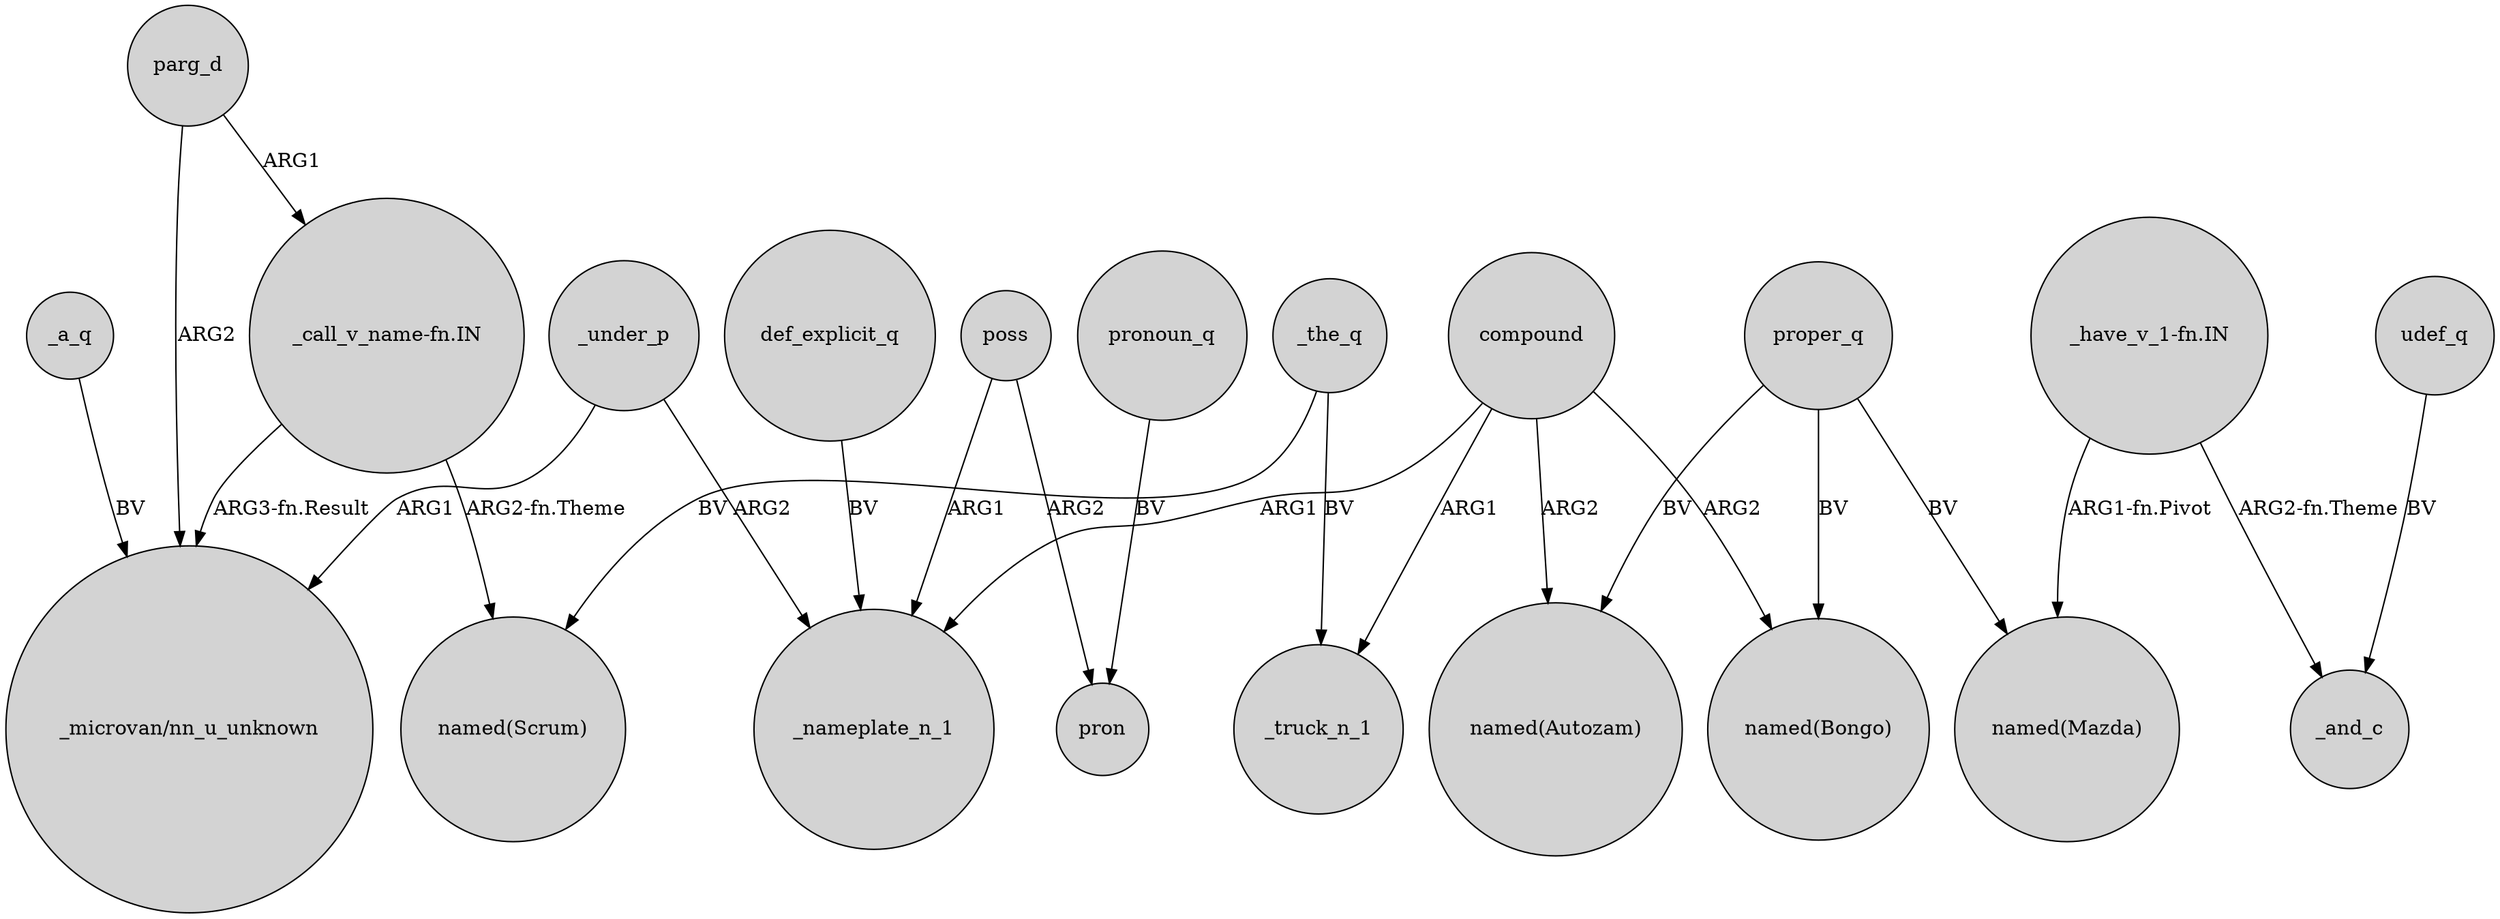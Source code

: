 digraph {
	node [shape=circle style=filled]
	_a_q -> "_microvan/nn_u_unknown" [label=BV]
	poss -> pron [label=ARG2]
	compound -> _nameplate_n_1 [label=ARG1]
	proper_q -> "named(Bongo)" [label=BV]
	def_explicit_q -> _nameplate_n_1 [label=BV]
	"_call_v_name-fn.IN" -> "named(Scrum)" [label="ARG2-fn.Theme"]
	compound -> "named(Autozam)" [label=ARG2]
	proper_q -> "named(Autozam)" [label=BV]
	"_have_v_1-fn.IN" -> _and_c [label="ARG2-fn.Theme"]
	parg_d -> "_microvan/nn_u_unknown" [label=ARG2]
	"_have_v_1-fn.IN" -> "named(Mazda)" [label="ARG1-fn.Pivot"]
	compound -> "named(Bongo)" [label=ARG2]
	proper_q -> "named(Mazda)" [label=BV]
	pronoun_q -> pron [label=BV]
	parg_d -> "_call_v_name-fn.IN" [label=ARG1]
	_the_q -> "named(Scrum)" [label=BV]
	_the_q -> _truck_n_1 [label=BV]
	poss -> _nameplate_n_1 [label=ARG1]
	_under_p -> _nameplate_n_1 [label=ARG2]
	"_call_v_name-fn.IN" -> "_microvan/nn_u_unknown" [label="ARG3-fn.Result"]
	udef_q -> _and_c [label=BV]
	compound -> _truck_n_1 [label=ARG1]
	_under_p -> "_microvan/nn_u_unknown" [label=ARG1]
}
